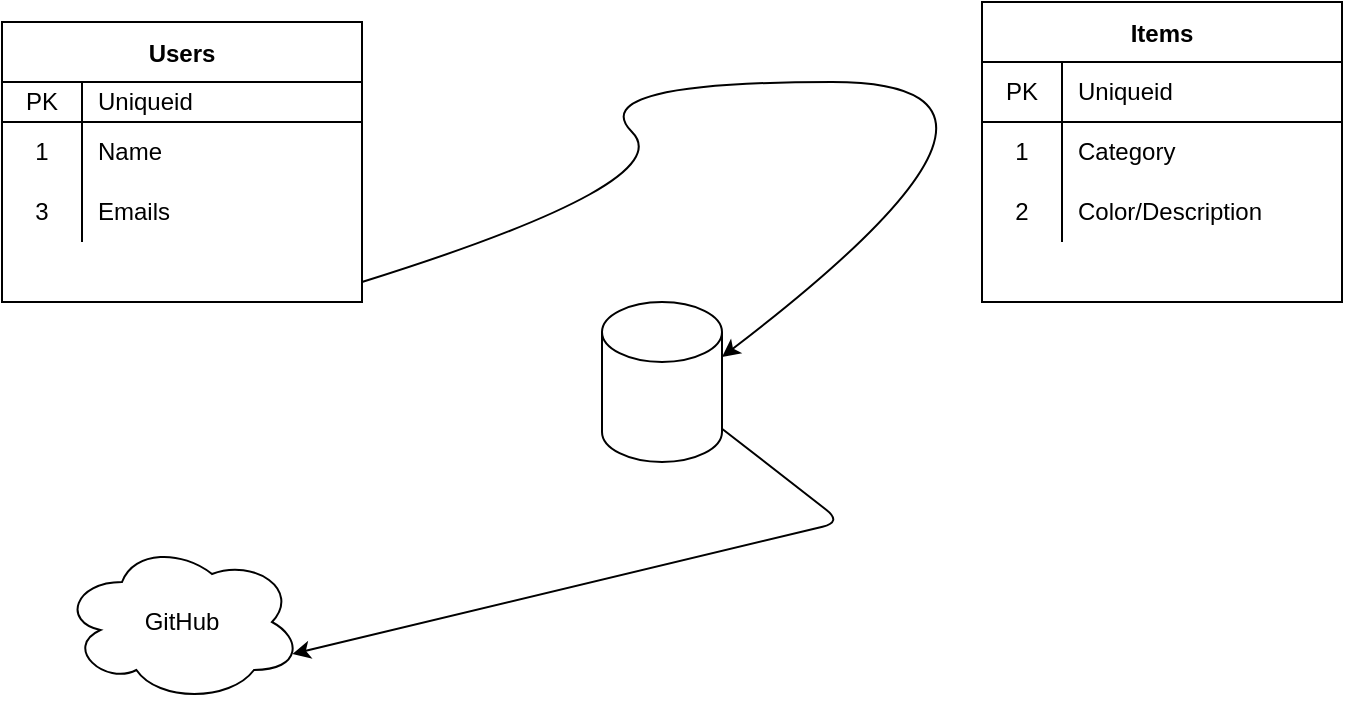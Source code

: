 <mxfile version="15.1.2" type="github">
  <diagram id="Ou2GstLgjN9FEuFBzgWM" name="Page-1">
    <mxGraphModel dx="1422" dy="794" grid="1" gridSize="10" guides="1" tooltips="1" connect="1" arrows="1" fold="1" page="1" pageScale="1" pageWidth="850" pageHeight="1100" math="0" shadow="0">
      <root>
        <mxCell id="0" />
        <mxCell id="1" parent="0" />
        <mxCell id="q_0NC__t_vyf9WqhMoBr-1" value="Users" style="shape=table;startSize=30;container=1;collapsible=0;childLayout=tableLayout;fixedRows=1;rowLines=0;fontStyle=1;align=center;pointerEvents=1;" vertex="1" parent="1">
          <mxGeometry x="40" y="40" width="180" height="140" as="geometry" />
        </mxCell>
        <mxCell id="q_0NC__t_vyf9WqhMoBr-2" value="" style="shape=partialRectangle;html=1;whiteSpace=wrap;collapsible=0;dropTarget=0;pointerEvents=1;fillColor=none;top=0;left=0;bottom=1;right=0;points=[[0,0.5],[1,0.5]];portConstraint=eastwest;" vertex="1" parent="q_0NC__t_vyf9WqhMoBr-1">
          <mxGeometry y="30" width="180" height="20" as="geometry" />
        </mxCell>
        <mxCell id="q_0NC__t_vyf9WqhMoBr-3" value="PK" style="shape=partialRectangle;html=1;whiteSpace=wrap;connectable=0;fillColor=none;top=0;left=0;bottom=0;right=0;overflow=hidden;pointerEvents=1;" vertex="1" parent="q_0NC__t_vyf9WqhMoBr-2">
          <mxGeometry width="40" height="20" as="geometry" />
        </mxCell>
        <mxCell id="q_0NC__t_vyf9WqhMoBr-4" value="Uniqueid" style="shape=partialRectangle;html=1;whiteSpace=wrap;connectable=0;fillColor=none;top=0;left=0;bottom=0;right=0;align=left;spacingLeft=6;overflow=hidden;pointerEvents=1;" vertex="1" parent="q_0NC__t_vyf9WqhMoBr-2">
          <mxGeometry x="40" width="140" height="20" as="geometry" />
        </mxCell>
        <mxCell id="q_0NC__t_vyf9WqhMoBr-5" value="" style="shape=partialRectangle;html=1;whiteSpace=wrap;collapsible=0;dropTarget=0;pointerEvents=1;fillColor=none;top=0;left=0;bottom=0;right=0;points=[[0,0.5],[1,0.5]];portConstraint=eastwest;" vertex="1" parent="q_0NC__t_vyf9WqhMoBr-1">
          <mxGeometry y="50" width="180" height="30" as="geometry" />
        </mxCell>
        <mxCell id="q_0NC__t_vyf9WqhMoBr-6" value="1" style="shape=partialRectangle;html=1;whiteSpace=wrap;connectable=0;fillColor=none;top=0;left=0;bottom=0;right=0;overflow=hidden;pointerEvents=1;" vertex="1" parent="q_0NC__t_vyf9WqhMoBr-5">
          <mxGeometry width="40" height="30" as="geometry" />
        </mxCell>
        <mxCell id="q_0NC__t_vyf9WqhMoBr-7" value="Name" style="shape=partialRectangle;html=1;whiteSpace=wrap;connectable=0;fillColor=none;top=0;left=0;bottom=0;right=0;align=left;spacingLeft=6;overflow=hidden;pointerEvents=1;" vertex="1" parent="q_0NC__t_vyf9WqhMoBr-5">
          <mxGeometry x="40" width="140" height="30" as="geometry" />
        </mxCell>
        <mxCell id="q_0NC__t_vyf9WqhMoBr-8" value="" style="shape=partialRectangle;html=1;whiteSpace=wrap;collapsible=0;dropTarget=0;pointerEvents=1;fillColor=none;top=0;left=0;bottom=0;right=0;points=[[0,0.5],[1,0.5]];portConstraint=eastwest;" vertex="1" parent="q_0NC__t_vyf9WqhMoBr-1">
          <mxGeometry y="80" width="180" height="30" as="geometry" />
        </mxCell>
        <mxCell id="q_0NC__t_vyf9WqhMoBr-9" value="3" style="shape=partialRectangle;html=1;whiteSpace=wrap;connectable=0;fillColor=none;top=0;left=0;bottom=0;right=0;overflow=hidden;pointerEvents=1;" vertex="1" parent="q_0NC__t_vyf9WqhMoBr-8">
          <mxGeometry width="40" height="30" as="geometry" />
        </mxCell>
        <mxCell id="q_0NC__t_vyf9WqhMoBr-10" value="Emails" style="shape=partialRectangle;html=1;whiteSpace=wrap;connectable=0;fillColor=none;top=0;left=0;bottom=0;right=0;align=left;spacingLeft=6;overflow=hidden;pointerEvents=1;" vertex="1" parent="q_0NC__t_vyf9WqhMoBr-8">
          <mxGeometry x="40" width="140" height="30" as="geometry" />
        </mxCell>
        <mxCell id="q_0NC__t_vyf9WqhMoBr-11" value="Items" style="shape=table;startSize=30;container=1;collapsible=0;childLayout=tableLayout;fixedRows=1;rowLines=0;fontStyle=1;align=center;pointerEvents=1;" vertex="1" parent="1">
          <mxGeometry x="530" y="30" width="180" height="150" as="geometry" />
        </mxCell>
        <mxCell id="q_0NC__t_vyf9WqhMoBr-12" value="" style="shape=partialRectangle;html=1;whiteSpace=wrap;collapsible=0;dropTarget=0;pointerEvents=1;fillColor=none;top=0;left=0;bottom=1;right=0;points=[[0,0.5],[1,0.5]];portConstraint=eastwest;" vertex="1" parent="q_0NC__t_vyf9WqhMoBr-11">
          <mxGeometry y="30" width="180" height="30" as="geometry" />
        </mxCell>
        <mxCell id="q_0NC__t_vyf9WqhMoBr-13" value="PK" style="shape=partialRectangle;html=1;whiteSpace=wrap;connectable=0;fillColor=none;top=0;left=0;bottom=0;right=0;overflow=hidden;pointerEvents=1;" vertex="1" parent="q_0NC__t_vyf9WqhMoBr-12">
          <mxGeometry width="40" height="30" as="geometry" />
        </mxCell>
        <mxCell id="q_0NC__t_vyf9WqhMoBr-14" value="Uniqueid" style="shape=partialRectangle;html=1;whiteSpace=wrap;connectable=0;fillColor=none;top=0;left=0;bottom=0;right=0;align=left;spacingLeft=6;overflow=hidden;pointerEvents=1;" vertex="1" parent="q_0NC__t_vyf9WqhMoBr-12">
          <mxGeometry x="40" width="140" height="30" as="geometry" />
        </mxCell>
        <mxCell id="q_0NC__t_vyf9WqhMoBr-15" value="" style="shape=partialRectangle;html=1;whiteSpace=wrap;collapsible=0;dropTarget=0;pointerEvents=1;fillColor=none;top=0;left=0;bottom=0;right=0;points=[[0,0.5],[1,0.5]];portConstraint=eastwest;" vertex="1" parent="q_0NC__t_vyf9WqhMoBr-11">
          <mxGeometry y="60" width="180" height="30" as="geometry" />
        </mxCell>
        <mxCell id="q_0NC__t_vyf9WqhMoBr-16" value="1" style="shape=partialRectangle;html=1;whiteSpace=wrap;connectable=0;fillColor=none;top=0;left=0;bottom=0;right=0;overflow=hidden;pointerEvents=1;" vertex="1" parent="q_0NC__t_vyf9WqhMoBr-15">
          <mxGeometry width="40" height="30" as="geometry" />
        </mxCell>
        <mxCell id="q_0NC__t_vyf9WqhMoBr-17" value="Category" style="shape=partialRectangle;html=1;whiteSpace=wrap;connectable=0;fillColor=none;top=0;left=0;bottom=0;right=0;align=left;spacingLeft=6;overflow=hidden;pointerEvents=1;" vertex="1" parent="q_0NC__t_vyf9WqhMoBr-15">
          <mxGeometry x="40" width="140" height="30" as="geometry" />
        </mxCell>
        <mxCell id="q_0NC__t_vyf9WqhMoBr-18" value="" style="shape=partialRectangle;html=1;whiteSpace=wrap;collapsible=0;dropTarget=0;pointerEvents=1;fillColor=none;top=0;left=0;bottom=0;right=0;points=[[0,0.5],[1,0.5]];portConstraint=eastwest;" vertex="1" parent="q_0NC__t_vyf9WqhMoBr-11">
          <mxGeometry y="90" width="180" height="30" as="geometry" />
        </mxCell>
        <mxCell id="q_0NC__t_vyf9WqhMoBr-19" value="2" style="shape=partialRectangle;html=1;whiteSpace=wrap;connectable=0;fillColor=none;top=0;left=0;bottom=0;right=0;overflow=hidden;pointerEvents=1;" vertex="1" parent="q_0NC__t_vyf9WqhMoBr-18">
          <mxGeometry width="40" height="30" as="geometry" />
        </mxCell>
        <mxCell id="q_0NC__t_vyf9WqhMoBr-20" value="Color/Description" style="shape=partialRectangle;html=1;whiteSpace=wrap;connectable=0;fillColor=none;top=0;left=0;bottom=0;right=0;align=left;spacingLeft=6;overflow=hidden;pointerEvents=1;" vertex="1" parent="q_0NC__t_vyf9WqhMoBr-18">
          <mxGeometry x="40" width="140" height="30" as="geometry" />
        </mxCell>
        <mxCell id="q_0NC__t_vyf9WqhMoBr-21" value="" style="shape=cylinder3;whiteSpace=wrap;html=1;boundedLbl=1;backgroundOutline=1;size=15;" vertex="1" parent="1">
          <mxGeometry x="340" y="180" width="60" height="80" as="geometry" />
        </mxCell>
        <mxCell id="q_0NC__t_vyf9WqhMoBr-22" value="GitHub" style="ellipse;shape=cloud;whiteSpace=wrap;html=1;" vertex="1" parent="1">
          <mxGeometry x="70" y="300" width="120" height="80" as="geometry" />
        </mxCell>
        <mxCell id="q_0NC__t_vyf9WqhMoBr-23" value="" style="curved=1;endArrow=classic;html=1;entryX=1;entryY=0;entryDx=0;entryDy=27.5;entryPerimeter=0;" edge="1" parent="1" target="q_0NC__t_vyf9WqhMoBr-21">
          <mxGeometry width="50" height="50" relative="1" as="geometry">
            <mxPoint x="220" y="170" as="sourcePoint" />
            <mxPoint x="380" y="70" as="targetPoint" />
            <Array as="points">
              <mxPoint x="380" y="120" />
              <mxPoint x="330" y="70" />
              <mxPoint x="580" y="70" />
            </Array>
          </mxGeometry>
        </mxCell>
        <mxCell id="q_0NC__t_vyf9WqhMoBr-24" value="" style="endArrow=classic;html=1;entryX=0.96;entryY=0.7;entryDx=0;entryDy=0;entryPerimeter=0;" edge="1" parent="1" source="q_0NC__t_vyf9WqhMoBr-21" target="q_0NC__t_vyf9WqhMoBr-22">
          <mxGeometry width="50" height="50" relative="1" as="geometry">
            <mxPoint x="520" y="280" as="sourcePoint" />
            <mxPoint x="440" y="360" as="targetPoint" />
            <Array as="points">
              <mxPoint x="460" y="290" />
            </Array>
          </mxGeometry>
        </mxCell>
      </root>
    </mxGraphModel>
  </diagram>
</mxfile>
